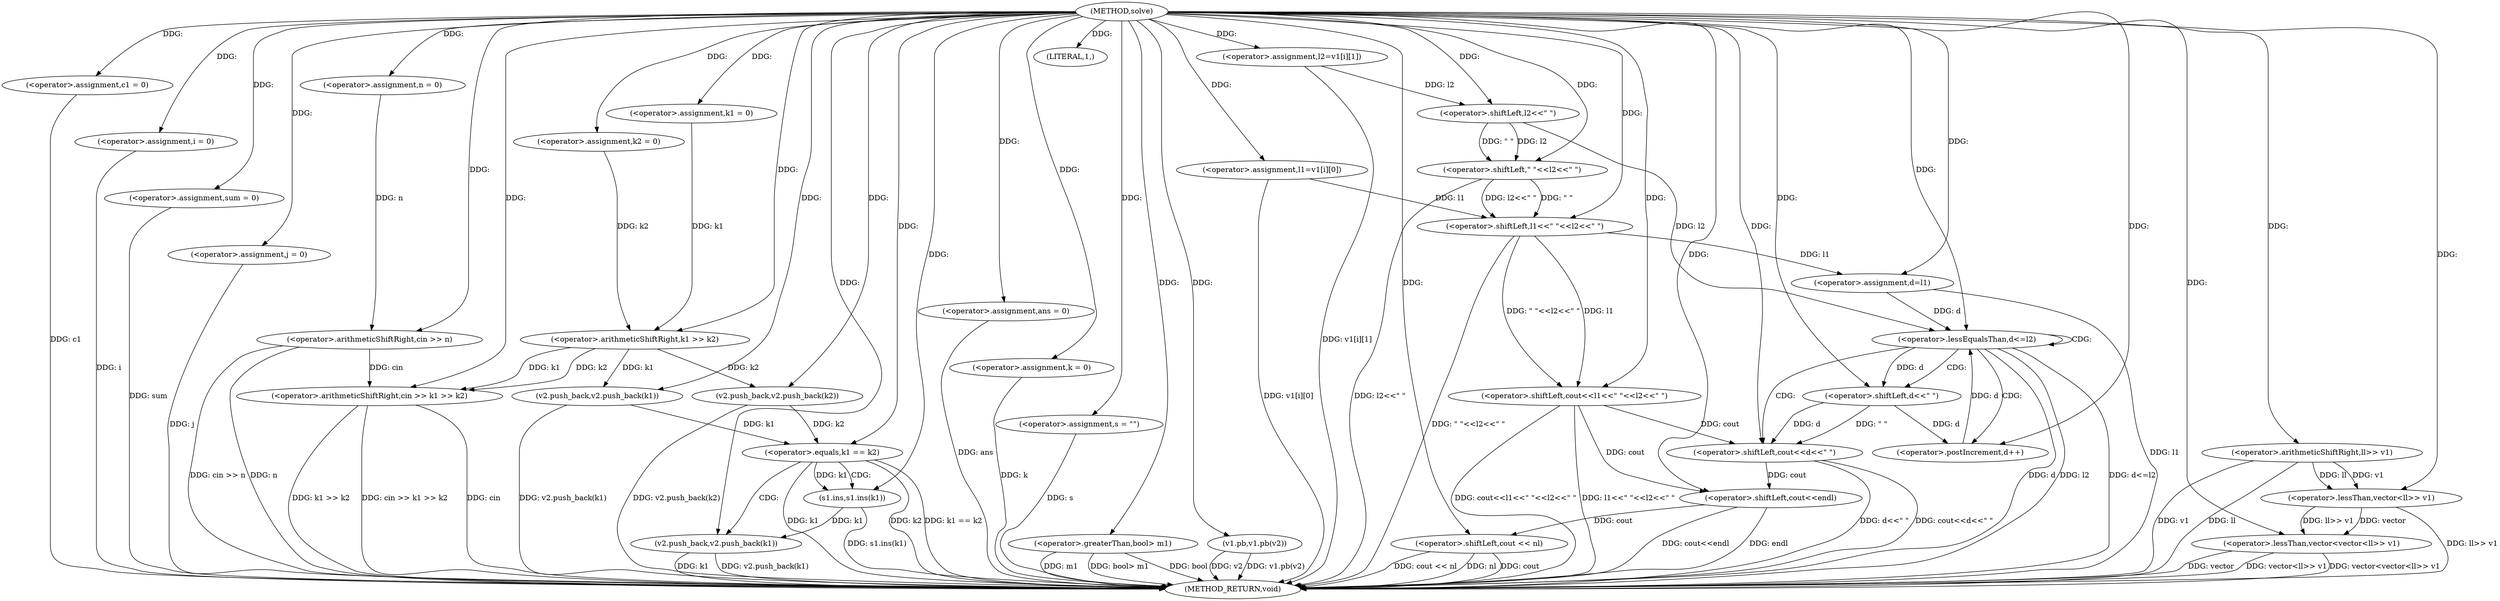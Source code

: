 digraph "solve" {  
"1000145" [label = "(METHOD,solve)" ]
"1000276" [label = "(METHOD_RETURN,void)" ]
"1000148" [label = "(<operator>.assignment,n = 0)" ]
"1000152" [label = "(<operator>.assignment,c1 = 0)" ]
"1000156" [label = "(<operator>.assignment,i = 0)" ]
"1000160" [label = "(<operator>.assignment,sum = 0)" ]
"1000164" [label = "(<operator>.assignment,k1 = 0)" ]
"1000168" [label = "(<operator>.assignment,j = 0)" ]
"1000172" [label = "(<operator>.assignment,k2 = 0)" ]
"1000176" [label = "(<operator>.assignment,ans = 0)" ]
"1000180" [label = "(<operator>.assignment,k = 0)" ]
"1000184" [label = "(<operator>.assignment,s = \"\")" ]
"1000187" [label = "(<operator>.arithmeticShiftRight,cin >> n)" ]
"1000190" [label = "(<operator>.lessThan,vector<vector<ll>> v1)" ]
"1000197" [label = "(<operator>.greaterThan,bool> m1)" ]
"1000273" [label = "(<operator>.shiftLeft,cout << nl)" ]
"1000202" [label = "(<operator>.arithmeticShiftRight,cin >> k1 >> k2)" ]
"1000208" [label = "(v2.push_back,v2.push_back(k1))" ]
"1000210" [label = "(v2.push_back,v2.push_back(k2))" ]
"1000222" [label = "(LITERAL,1,)" ]
"1000223" [label = "(v1.pb,v1.pb(v2))" ]
"1000228" [label = "(<operator>.assignment,l1=v1[i][0])" ]
"1000236" [label = "(<operator>.assignment,l2=v1[i][1])" ]
"1000243" [label = "(<operator>.shiftLeft,cout<<l1<<\" \"<<l2<<\" \")" ]
"1000270" [label = "(<operator>.shiftLeft,cout<<endl)" ]
"1000192" [label = "(<operator>.lessThan,vector<ll>> v1)" ]
"1000213" [label = "(<operator>.equals,k1 == k2)" ]
"1000253" [label = "(<operator>.assignment,d=l1)" ]
"1000256" [label = "(<operator>.lessEqualsThan,d<=l2)" ]
"1000259" [label = "(<operator>.postIncrement,d++)" ]
"1000194" [label = "(<operator>.arithmeticShiftRight,ll>> v1)" ]
"1000204" [label = "(<operator>.arithmeticShiftRight,k1 >> k2)" ]
"1000217" [label = "(s1.ins,s1.ins(k1))" ]
"1000219" [label = "(v2.push_back,v2.push_back(k1))" ]
"1000245" [label = "(<operator>.shiftLeft,l1<<\" \"<<l2<<\" \")" ]
"1000247" [label = "(<operator>.shiftLeft,\" \"<<l2<<\" \")" ]
"1000265" [label = "(<operator>.shiftLeft,cout<<d<<\" \")" ]
"1000249" [label = "(<operator>.shiftLeft,l2<<\" \")" ]
"1000267" [label = "(<operator>.shiftLeft,d<<\" \")" ]
  "1000152" -> "1000276"  [ label = "DDG: c1"] 
  "1000156" -> "1000276"  [ label = "DDG: i"] 
  "1000160" -> "1000276"  [ label = "DDG: sum"] 
  "1000168" -> "1000276"  [ label = "DDG: j"] 
  "1000176" -> "1000276"  [ label = "DDG: ans"] 
  "1000180" -> "1000276"  [ label = "DDG: k"] 
  "1000184" -> "1000276"  [ label = "DDG: s"] 
  "1000187" -> "1000276"  [ label = "DDG: n"] 
  "1000187" -> "1000276"  [ label = "DDG: cin >> n"] 
  "1000190" -> "1000276"  [ label = "DDG: vector"] 
  "1000194" -> "1000276"  [ label = "DDG: v1"] 
  "1000192" -> "1000276"  [ label = "DDG: ll>> v1"] 
  "1000190" -> "1000276"  [ label = "DDG: vector<ll>> v1"] 
  "1000190" -> "1000276"  [ label = "DDG: vector<vector<ll>> v1"] 
  "1000197" -> "1000276"  [ label = "DDG: m1"] 
  "1000197" -> "1000276"  [ label = "DDG: bool> m1"] 
  "1000202" -> "1000276"  [ label = "DDG: cin"] 
  "1000202" -> "1000276"  [ label = "DDG: k1 >> k2"] 
  "1000202" -> "1000276"  [ label = "DDG: cin >> k1 >> k2"] 
  "1000208" -> "1000276"  [ label = "DDG: v2.push_back(k1)"] 
  "1000210" -> "1000276"  [ label = "DDG: v2.push_back(k2)"] 
  "1000213" -> "1000276"  [ label = "DDG: k1"] 
  "1000213" -> "1000276"  [ label = "DDG: k2"] 
  "1000213" -> "1000276"  [ label = "DDG: k1 == k2"] 
  "1000217" -> "1000276"  [ label = "DDG: s1.ins(k1)"] 
  "1000219" -> "1000276"  [ label = "DDG: k1"] 
  "1000219" -> "1000276"  [ label = "DDG: v2.push_back(k1)"] 
  "1000223" -> "1000276"  [ label = "DDG: v2"] 
  "1000223" -> "1000276"  [ label = "DDG: v1.pb(v2)"] 
  "1000228" -> "1000276"  [ label = "DDG: v1[i][0]"] 
  "1000236" -> "1000276"  [ label = "DDG: v1[i][1]"] 
  "1000247" -> "1000276"  [ label = "DDG: l2<<\" \""] 
  "1000245" -> "1000276"  [ label = "DDG: \" \"<<l2<<\" \""] 
  "1000243" -> "1000276"  [ label = "DDG: l1<<\" \"<<l2<<\" \""] 
  "1000243" -> "1000276"  [ label = "DDG: cout<<l1<<\" \"<<l2<<\" \""] 
  "1000253" -> "1000276"  [ label = "DDG: l1"] 
  "1000256" -> "1000276"  [ label = "DDG: d"] 
  "1000256" -> "1000276"  [ label = "DDG: l2"] 
  "1000256" -> "1000276"  [ label = "DDG: d<=l2"] 
  "1000270" -> "1000276"  [ label = "DDG: cout<<endl"] 
  "1000273" -> "1000276"  [ label = "DDG: cout"] 
  "1000273" -> "1000276"  [ label = "DDG: cout << nl"] 
  "1000265" -> "1000276"  [ label = "DDG: d<<\" \""] 
  "1000265" -> "1000276"  [ label = "DDG: cout<<d<<\" \""] 
  "1000197" -> "1000276"  [ label = "DDG: bool"] 
  "1000194" -> "1000276"  [ label = "DDG: ll"] 
  "1000273" -> "1000276"  [ label = "DDG: nl"] 
  "1000270" -> "1000276"  [ label = "DDG: endl"] 
  "1000145" -> "1000148"  [ label = "DDG: "] 
  "1000145" -> "1000152"  [ label = "DDG: "] 
  "1000145" -> "1000156"  [ label = "DDG: "] 
  "1000145" -> "1000160"  [ label = "DDG: "] 
  "1000145" -> "1000164"  [ label = "DDG: "] 
  "1000145" -> "1000168"  [ label = "DDG: "] 
  "1000145" -> "1000172"  [ label = "DDG: "] 
  "1000145" -> "1000176"  [ label = "DDG: "] 
  "1000145" -> "1000180"  [ label = "DDG: "] 
  "1000145" -> "1000184"  [ label = "DDG: "] 
  "1000145" -> "1000187"  [ label = "DDG: "] 
  "1000148" -> "1000187"  [ label = "DDG: n"] 
  "1000192" -> "1000190"  [ label = "DDG: vector"] 
  "1000145" -> "1000190"  [ label = "DDG: "] 
  "1000192" -> "1000190"  [ label = "DDG: ll>> v1"] 
  "1000145" -> "1000197"  [ label = "DDG: "] 
  "1000145" -> "1000222"  [ label = "DDG: "] 
  "1000270" -> "1000273"  [ label = "DDG: cout"] 
  "1000145" -> "1000273"  [ label = "DDG: "] 
  "1000145" -> "1000192"  [ label = "DDG: "] 
  "1000194" -> "1000192"  [ label = "DDG: ll"] 
  "1000194" -> "1000192"  [ label = "DDG: v1"] 
  "1000187" -> "1000202"  [ label = "DDG: cin"] 
  "1000145" -> "1000202"  [ label = "DDG: "] 
  "1000204" -> "1000202"  [ label = "DDG: k2"] 
  "1000204" -> "1000202"  [ label = "DDG: k1"] 
  "1000204" -> "1000208"  [ label = "DDG: k1"] 
  "1000145" -> "1000208"  [ label = "DDG: "] 
  "1000204" -> "1000210"  [ label = "DDG: k2"] 
  "1000145" -> "1000210"  [ label = "DDG: "] 
  "1000145" -> "1000223"  [ label = "DDG: "] 
  "1000145" -> "1000228"  [ label = "DDG: "] 
  "1000145" -> "1000236"  [ label = "DDG: "] 
  "1000145" -> "1000243"  [ label = "DDG: "] 
  "1000245" -> "1000243"  [ label = "DDG: \" \"<<l2<<\" \""] 
  "1000245" -> "1000243"  [ label = "DDG: l1"] 
  "1000245" -> "1000253"  [ label = "DDG: l1"] 
  "1000145" -> "1000253"  [ label = "DDG: "] 
  "1000243" -> "1000270"  [ label = "DDG: cout"] 
  "1000265" -> "1000270"  [ label = "DDG: cout"] 
  "1000145" -> "1000270"  [ label = "DDG: "] 
  "1000145" -> "1000194"  [ label = "DDG: "] 
  "1000164" -> "1000204"  [ label = "DDG: k1"] 
  "1000145" -> "1000204"  [ label = "DDG: "] 
  "1000172" -> "1000204"  [ label = "DDG: k2"] 
  "1000208" -> "1000213"  [ label = "DDG: k1"] 
  "1000145" -> "1000213"  [ label = "DDG: "] 
  "1000210" -> "1000213"  [ label = "DDG: k2"] 
  "1000228" -> "1000245"  [ label = "DDG: l1"] 
  "1000145" -> "1000245"  [ label = "DDG: "] 
  "1000247" -> "1000245"  [ label = "DDG: \" \""] 
  "1000247" -> "1000245"  [ label = "DDG: l2<<\" \""] 
  "1000253" -> "1000256"  [ label = "DDG: d"] 
  "1000259" -> "1000256"  [ label = "DDG: d"] 
  "1000145" -> "1000256"  [ label = "DDG: "] 
  "1000249" -> "1000256"  [ label = "DDG: l2"] 
  "1000267" -> "1000259"  [ label = "DDG: d"] 
  "1000145" -> "1000259"  [ label = "DDG: "] 
  "1000213" -> "1000217"  [ label = "DDG: k1"] 
  "1000145" -> "1000217"  [ label = "DDG: "] 
  "1000217" -> "1000219"  [ label = "DDG: k1"] 
  "1000145" -> "1000219"  [ label = "DDG: "] 
  "1000145" -> "1000247"  [ label = "DDG: "] 
  "1000249" -> "1000247"  [ label = "DDG: l2"] 
  "1000249" -> "1000247"  [ label = "DDG: \" \""] 
  "1000236" -> "1000249"  [ label = "DDG: l2"] 
  "1000145" -> "1000249"  [ label = "DDG: "] 
  "1000243" -> "1000265"  [ label = "DDG: cout"] 
  "1000145" -> "1000265"  [ label = "DDG: "] 
  "1000267" -> "1000265"  [ label = "DDG: \" \""] 
  "1000267" -> "1000265"  [ label = "DDG: d"] 
  "1000256" -> "1000267"  [ label = "DDG: d"] 
  "1000145" -> "1000267"  [ label = "DDG: "] 
  "1000213" -> "1000217"  [ label = "CDG: "] 
  "1000213" -> "1000219"  [ label = "CDG: "] 
  "1000256" -> "1000256"  [ label = "CDG: "] 
  "1000256" -> "1000267"  [ label = "CDG: "] 
  "1000256" -> "1000259"  [ label = "CDG: "] 
  "1000256" -> "1000265"  [ label = "CDG: "] 
}
